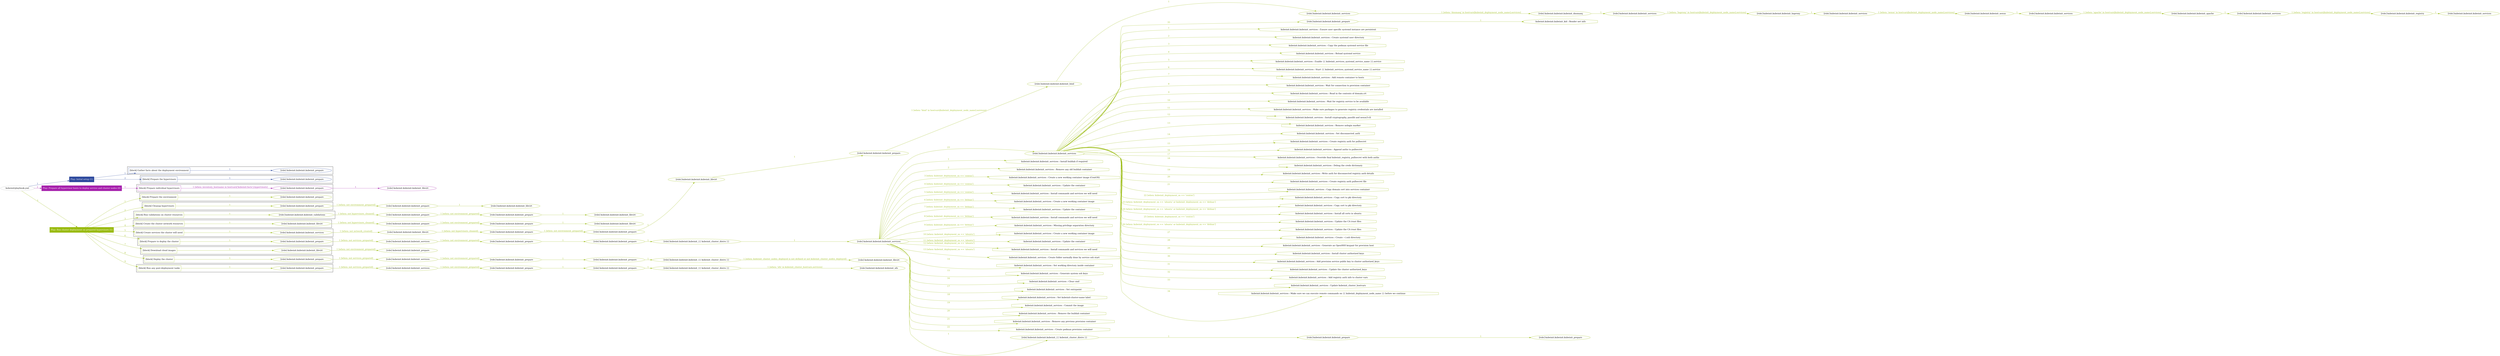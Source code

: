 digraph {
	graph [concentrate=true ordering=in rankdir=LR ratio=fill]
	edge [esep=5 sep=10]
	"kubeinit/playbook.yml" [id=root_node style=dotted]
	play_db52032b [label="Play: Initial setup (1)" color="#2e4a9e" fontcolor="#ffffff" id=play_db52032b shape=box style=filled tooltip=localhost]
	"kubeinit/playbook.yml" -> play_db52032b [label="1 " color="#2e4a9e" fontcolor="#2e4a9e" id=edge_ad3f520e labeltooltip="1 " tooltip="1 "]
	subgraph "kubeinit.kubeinit.kubeinit_prepare" {
		role_6ffc73e0 [label="[role] kubeinit.kubeinit.kubeinit_prepare" color="#2e4a9e" id=role_6ffc73e0 tooltip="kubeinit.kubeinit.kubeinit_prepare"]
	}
	subgraph "kubeinit.kubeinit.kubeinit_prepare" {
		role_83e6d834 [label="[role] kubeinit.kubeinit.kubeinit_prepare" color="#2e4a9e" id=role_83e6d834 tooltip="kubeinit.kubeinit.kubeinit_prepare"]
	}
	subgraph "Play: Initial setup (1)" {
		play_db52032b -> block_8ea5f781 [label=1 color="#2e4a9e" fontcolor="#2e4a9e" id=edge_ddaf5f07 labeltooltip=1 tooltip=1]
		subgraph cluster_block_8ea5f781 {
			block_8ea5f781 [label="[block] Gather facts about the deployment environment" color="#2e4a9e" id=block_8ea5f781 labeltooltip="Gather facts about the deployment environment" shape=box tooltip="Gather facts about the deployment environment"]
			block_8ea5f781 -> role_6ffc73e0 [label="1 " color="#2e4a9e" fontcolor="#2e4a9e" id=edge_95b324e8 labeltooltip="1 " tooltip="1 "]
		}
		play_db52032b -> block_4d28feee [label=2 color="#2e4a9e" fontcolor="#2e4a9e" id=edge_366674e0 labeltooltip=2 tooltip=2]
		subgraph cluster_block_4d28feee {
			block_4d28feee [label="[block] Prepare the hypervisors" color="#2e4a9e" id=block_4d28feee labeltooltip="Prepare the hypervisors" shape=box tooltip="Prepare the hypervisors"]
			block_4d28feee -> role_83e6d834 [label="1 " color="#2e4a9e" fontcolor="#2e4a9e" id=edge_fd890c43 labeltooltip="1 " tooltip="1 "]
		}
	}
	play_dedbb6c0 [label="Play: Prepare all hypervisor hosts to deploy service and cluster nodes (0)" color="#a620ac" fontcolor="#ffffff" id=play_dedbb6c0 shape=box style=filled tooltip="Play: Prepare all hypervisor hosts to deploy service and cluster nodes (0)"]
	"kubeinit/playbook.yml" -> play_dedbb6c0 [label="2 " color="#a620ac" fontcolor="#a620ac" id=edge_173f044a labeltooltip="2 " tooltip="2 "]
	subgraph "kubeinit.kubeinit.kubeinit_libvirt" {
		role_88af0110 [label="[role] kubeinit.kubeinit.kubeinit_libvirt" color="#a620ac" id=role_88af0110 tooltip="kubeinit.kubeinit.kubeinit_libvirt"]
	}
	subgraph "kubeinit.kubeinit.kubeinit_prepare" {
		role_e39e206f [label="[role] kubeinit.kubeinit.kubeinit_prepare" color="#a620ac" id=role_e39e206f tooltip="kubeinit.kubeinit.kubeinit_prepare"]
		role_e39e206f -> role_88af0110 [label="1 " color="#a620ac" fontcolor="#a620ac" id=edge_5cc3e9fc labeltooltip="1 " tooltip="1 "]
	}
	subgraph "Play: Prepare all hypervisor hosts to deploy service and cluster nodes (0)" {
		play_dedbb6c0 -> block_8e10332c [label=1 color="#a620ac" fontcolor="#a620ac" id=edge_2c92d3cd labeltooltip=1 tooltip=1]
		subgraph cluster_block_8e10332c {
			block_8e10332c [label="[block] Prepare individual hypervisors" color="#a620ac" id=block_8e10332c labeltooltip="Prepare individual hypervisors" shape=box tooltip="Prepare individual hypervisors"]
			block_8e10332c -> role_e39e206f [label="1 [when: inventory_hostname in hostvars['kubeinit-facts'].hypervisors]" color="#a620ac" fontcolor="#a620ac" id=edge_8ef2b793 labeltooltip="1 [when: inventory_hostname in hostvars['kubeinit-facts'].hypervisors]" tooltip="1 [when: inventory_hostname in hostvars['kubeinit-facts'].hypervisors]"]
		}
	}
	play_9dcf1092 [label="Play: Run cluster deployment on prepared hypervisors (1)" color="#9abb11" fontcolor="#ffffff" id=play_9dcf1092 shape=box style=filled tooltip=localhost]
	"kubeinit/playbook.yml" -> play_9dcf1092 [label="3 " color="#9abb11" fontcolor="#9abb11" id=edge_2d9fd576 labeltooltip="3 " tooltip="3 "]
	subgraph "kubeinit.kubeinit.kubeinit_prepare" {
		role_10c5f4d4 [label="[role] kubeinit.kubeinit.kubeinit_prepare" color="#9abb11" id=role_10c5f4d4 tooltip="kubeinit.kubeinit.kubeinit_prepare"]
	}
	subgraph "kubeinit.kubeinit.kubeinit_libvirt" {
		role_904f85c3 [label="[role] kubeinit.kubeinit.kubeinit_libvirt" color="#9abb11" id=role_904f85c3 tooltip="kubeinit.kubeinit.kubeinit_libvirt"]
	}
	subgraph "kubeinit.kubeinit.kubeinit_prepare" {
		role_4484dfcc [label="[role] kubeinit.kubeinit.kubeinit_prepare" color="#9abb11" id=role_4484dfcc tooltip="kubeinit.kubeinit.kubeinit_prepare"]
		role_4484dfcc -> role_904f85c3 [label="1 " color="#9abb11" fontcolor="#9abb11" id=edge_b9370cd3 labeltooltip="1 " tooltip="1 "]
	}
	subgraph "kubeinit.kubeinit.kubeinit_prepare" {
		role_9e031977 [label="[role] kubeinit.kubeinit.kubeinit_prepare" color="#9abb11" id=role_9e031977 tooltip="kubeinit.kubeinit.kubeinit_prepare"]
		role_9e031977 -> role_4484dfcc [label="1 [when: not environment_prepared]" color="#9abb11" fontcolor="#9abb11" id=edge_f1be67fb labeltooltip="1 [when: not environment_prepared]" tooltip="1 [when: not environment_prepared]"]
	}
	subgraph "kubeinit.kubeinit.kubeinit_libvirt" {
		role_1288fc7e [label="[role] kubeinit.kubeinit.kubeinit_libvirt" color="#9abb11" id=role_1288fc7e tooltip="kubeinit.kubeinit.kubeinit_libvirt"]
	}
	subgraph "kubeinit.kubeinit.kubeinit_prepare" {
		role_f9da45d4 [label="[role] kubeinit.kubeinit.kubeinit_prepare" color="#9abb11" id=role_f9da45d4 tooltip="kubeinit.kubeinit.kubeinit_prepare"]
		role_f9da45d4 -> role_1288fc7e [label="1 " color="#9abb11" fontcolor="#9abb11" id=edge_c7e77177 labeltooltip="1 " tooltip="1 "]
	}
	subgraph "kubeinit.kubeinit.kubeinit_prepare" {
		role_681681a2 [label="[role] kubeinit.kubeinit.kubeinit_prepare" color="#9abb11" id=role_681681a2 tooltip="kubeinit.kubeinit.kubeinit_prepare"]
		role_681681a2 -> role_f9da45d4 [label="1 [when: not environment_prepared]" color="#9abb11" fontcolor="#9abb11" id=edge_66ed4064 labeltooltip="1 [when: not environment_prepared]" tooltip="1 [when: not environment_prepared]"]
	}
	subgraph "kubeinit.kubeinit.kubeinit_validations" {
		role_5ccbb811 [label="[role] kubeinit.kubeinit.kubeinit_validations" color="#9abb11" id=role_5ccbb811 tooltip="kubeinit.kubeinit.kubeinit_validations"]
		role_5ccbb811 -> role_681681a2 [label="1 [when: not hypervisors_cleaned]" color="#9abb11" fontcolor="#9abb11" id=edge_77e42e4c labeltooltip="1 [when: not hypervisors_cleaned]" tooltip="1 [when: not hypervisors_cleaned]"]
	}
	subgraph "kubeinit.kubeinit.kubeinit_libvirt" {
		role_e2cf6445 [label="[role] kubeinit.kubeinit.kubeinit_libvirt" color="#9abb11" id=role_e2cf6445 tooltip="kubeinit.kubeinit.kubeinit_libvirt"]
	}
	subgraph "kubeinit.kubeinit.kubeinit_prepare" {
		role_31c7fa09 [label="[role] kubeinit.kubeinit.kubeinit_prepare" color="#9abb11" id=role_31c7fa09 tooltip="kubeinit.kubeinit.kubeinit_prepare"]
		role_31c7fa09 -> role_e2cf6445 [label="1 " color="#9abb11" fontcolor="#9abb11" id=edge_7a648e8a labeltooltip="1 " tooltip="1 "]
	}
	subgraph "kubeinit.kubeinit.kubeinit_prepare" {
		role_2f16661c [label="[role] kubeinit.kubeinit.kubeinit_prepare" color="#9abb11" id=role_2f16661c tooltip="kubeinit.kubeinit.kubeinit_prepare"]
		role_2f16661c -> role_31c7fa09 [label="1 [when: not environment_prepared]" color="#9abb11" fontcolor="#9abb11" id=edge_bce985e3 labeltooltip="1 [when: not environment_prepared]" tooltip="1 [when: not environment_prepared]"]
	}
	subgraph "kubeinit.kubeinit.kubeinit_libvirt" {
		role_fbe96eaf [label="[role] kubeinit.kubeinit.kubeinit_libvirt" color="#9abb11" id=role_fbe96eaf tooltip="kubeinit.kubeinit.kubeinit_libvirt"]
		role_fbe96eaf -> role_2f16661c [label="1 [when: not hypervisors_cleaned]" color="#9abb11" fontcolor="#9abb11" id=edge_4183f97d labeltooltip="1 [when: not hypervisors_cleaned]" tooltip="1 [when: not hypervisors_cleaned]"]
	}
	subgraph "kubeinit.kubeinit.kubeinit_services" {
		role_b769658c [label="[role] kubeinit.kubeinit.kubeinit_services" color="#9abb11" id=role_b769658c tooltip="kubeinit.kubeinit.kubeinit_services"]
	}
	subgraph "kubeinit.kubeinit.kubeinit_registry" {
		role_671b9660 [label="[role] kubeinit.kubeinit.kubeinit_registry" color="#9abb11" id=role_671b9660 tooltip="kubeinit.kubeinit.kubeinit_registry"]
		role_671b9660 -> role_b769658c [label="1 " color="#9abb11" fontcolor="#9abb11" id=edge_55070b69 labeltooltip="1 " tooltip="1 "]
	}
	subgraph "kubeinit.kubeinit.kubeinit_services" {
		role_441c4f58 [label="[role] kubeinit.kubeinit.kubeinit_services" color="#9abb11" id=role_441c4f58 tooltip="kubeinit.kubeinit.kubeinit_services"]
		role_441c4f58 -> role_671b9660 [label="1 [when: 'registry' in hostvars[kubeinit_deployment_node_name].services]" color="#9abb11" fontcolor="#9abb11" id=edge_86808587 labeltooltip="1 [when: 'registry' in hostvars[kubeinit_deployment_node_name].services]" tooltip="1 [when: 'registry' in hostvars[kubeinit_deployment_node_name].services]"]
	}
	subgraph "kubeinit.kubeinit.kubeinit_apache" {
		role_8294c70e [label="[role] kubeinit.kubeinit.kubeinit_apache" color="#9abb11" id=role_8294c70e tooltip="kubeinit.kubeinit.kubeinit_apache"]
		role_8294c70e -> role_441c4f58 [label="1 " color="#9abb11" fontcolor="#9abb11" id=edge_4c2c7880 labeltooltip="1 " tooltip="1 "]
	}
	subgraph "kubeinit.kubeinit.kubeinit_services" {
		role_0e14f8f3 [label="[role] kubeinit.kubeinit.kubeinit_services" color="#9abb11" id=role_0e14f8f3 tooltip="kubeinit.kubeinit.kubeinit_services"]
		role_0e14f8f3 -> role_8294c70e [label="1 [when: 'apache' in hostvars[kubeinit_deployment_node_name].services]" color="#9abb11" fontcolor="#9abb11" id=edge_61c15fac labeltooltip="1 [when: 'apache' in hostvars[kubeinit_deployment_node_name].services]" tooltip="1 [when: 'apache' in hostvars[kubeinit_deployment_node_name].services]"]
	}
	subgraph "kubeinit.kubeinit.kubeinit_nexus" {
		role_d34286a3 [label="[role] kubeinit.kubeinit.kubeinit_nexus" color="#9abb11" id=role_d34286a3 tooltip="kubeinit.kubeinit.kubeinit_nexus"]
		role_d34286a3 -> role_0e14f8f3 [label="1 " color="#9abb11" fontcolor="#9abb11" id=edge_688ee17b labeltooltip="1 " tooltip="1 "]
	}
	subgraph "kubeinit.kubeinit.kubeinit_services" {
		role_6db68826 [label="[role] kubeinit.kubeinit.kubeinit_services" color="#9abb11" id=role_6db68826 tooltip="kubeinit.kubeinit.kubeinit_services"]
		role_6db68826 -> role_d34286a3 [label="1 [when: 'nexus' in hostvars[kubeinit_deployment_node_name].services]" color="#9abb11" fontcolor="#9abb11" id=edge_73b2a566 labeltooltip="1 [when: 'nexus' in hostvars[kubeinit_deployment_node_name].services]" tooltip="1 [when: 'nexus' in hostvars[kubeinit_deployment_node_name].services]"]
	}
	subgraph "kubeinit.kubeinit.kubeinit_haproxy" {
		role_3df2a2cc [label="[role] kubeinit.kubeinit.kubeinit_haproxy" color="#9abb11" id=role_3df2a2cc tooltip="kubeinit.kubeinit.kubeinit_haproxy"]
		role_3df2a2cc -> role_6db68826 [label="1 " color="#9abb11" fontcolor="#9abb11" id=edge_19a1c0a8 labeltooltip="1 " tooltip="1 "]
	}
	subgraph "kubeinit.kubeinit.kubeinit_services" {
		role_1b4f4d91 [label="[role] kubeinit.kubeinit.kubeinit_services" color="#9abb11" id=role_1b4f4d91 tooltip="kubeinit.kubeinit.kubeinit_services"]
		role_1b4f4d91 -> role_3df2a2cc [label="1 [when: 'haproxy' in hostvars[kubeinit_deployment_node_name].services]" color="#9abb11" fontcolor="#9abb11" id=edge_a9249a15 labeltooltip="1 [when: 'haproxy' in hostvars[kubeinit_deployment_node_name].services]" tooltip="1 [when: 'haproxy' in hostvars[kubeinit_deployment_node_name].services]"]
	}
	subgraph "kubeinit.kubeinit.kubeinit_dnsmasq" {
		role_5f8e0b78 [label="[role] kubeinit.kubeinit.kubeinit_dnsmasq" color="#9abb11" id=role_5f8e0b78 tooltip="kubeinit.kubeinit.kubeinit_dnsmasq"]
		role_5f8e0b78 -> role_1b4f4d91 [label="1 " color="#9abb11" fontcolor="#9abb11" id=edge_0f33ed0c labeltooltip="1 " tooltip="1 "]
	}
	subgraph "kubeinit.kubeinit.kubeinit_services" {
		role_a85361b9 [label="[role] kubeinit.kubeinit.kubeinit_services" color="#9abb11" id=role_a85361b9 tooltip="kubeinit.kubeinit.kubeinit_services"]
		role_a85361b9 -> role_5f8e0b78 [label="1 [when: 'dnsmasq' in hostvars[kubeinit_deployment_node_name].services]" color="#9abb11" fontcolor="#9abb11" id=edge_ab6627f4 labeltooltip="1 [when: 'dnsmasq' in hostvars[kubeinit_deployment_node_name].services]" tooltip="1 [when: 'dnsmasq' in hostvars[kubeinit_deployment_node_name].services]"]
	}
	subgraph "kubeinit.kubeinit.kubeinit_bind" {
		role_6e004a6b [label="[role] kubeinit.kubeinit.kubeinit_bind" color="#9abb11" id=role_6e004a6b tooltip="kubeinit.kubeinit.kubeinit_bind"]
		role_6e004a6b -> role_a85361b9 [label="1 " color="#9abb11" fontcolor="#9abb11" id=edge_53422a14 labeltooltip="1 " tooltip="1 "]
	}
	subgraph "kubeinit.kubeinit.kubeinit_prepare" {
		role_d42de9b4 [label="[role] kubeinit.kubeinit.kubeinit_prepare" color="#9abb11" id=role_d42de9b4 tooltip="kubeinit.kubeinit.kubeinit_prepare"]
		role_d42de9b4 -> role_6e004a6b [label="1 [when: 'bind' in hostvars[kubeinit_deployment_node_name].services]" color="#9abb11" fontcolor="#9abb11" id=edge_243770bb labeltooltip="1 [when: 'bind' in hostvars[kubeinit_deployment_node_name].services]" tooltip="1 [when: 'bind' in hostvars[kubeinit_deployment_node_name].services]"]
	}
	subgraph "kubeinit.kubeinit.kubeinit_libvirt" {
		role_a1f4f301 [label="[role] kubeinit.kubeinit.kubeinit_libvirt" color="#9abb11" id=role_a1f4f301 tooltip="kubeinit.kubeinit.kubeinit_libvirt"]
		role_a1f4f301 -> role_d42de9b4 [label="1 " color="#9abb11" fontcolor="#9abb11" id=edge_776f16c5 labeltooltip="1 " tooltip="1 "]
	}
	subgraph "kubeinit.kubeinit.kubeinit_prepare" {
		role_9467cb0f [label="[role] kubeinit.kubeinit.kubeinit_prepare" color="#9abb11" id=role_9467cb0f tooltip="kubeinit.kubeinit.kubeinit_prepare"]
		role_9467cb0f -> role_a1f4f301 [label="1 " color="#9abb11" fontcolor="#9abb11" id=edge_a94805aa labeltooltip="1 " tooltip="1 "]
	}
	subgraph "kubeinit.kubeinit.kubeinit_prepare" {
		role_48726eff [label="[role] kubeinit.kubeinit.kubeinit_prepare" color="#9abb11" id=role_48726eff tooltip="kubeinit.kubeinit.kubeinit_prepare"]
		role_48726eff -> role_9467cb0f [label="1 [when: not environment_prepared]" color="#9abb11" fontcolor="#9abb11" id=edge_bf686525 labeltooltip="1 [when: not environment_prepared]" tooltip="1 [when: not environment_prepared]"]
	}
	subgraph "kubeinit.kubeinit.kubeinit_libvirt" {
		role_66f8b6bb [label="[role] kubeinit.kubeinit.kubeinit_libvirt" color="#9abb11" id=role_66f8b6bb tooltip="kubeinit.kubeinit.kubeinit_libvirt"]
		role_66f8b6bb -> role_48726eff [label="1 [when: not hypervisors_cleaned]" color="#9abb11" fontcolor="#9abb11" id=edge_ed8a20fa labeltooltip="1 [when: not hypervisors_cleaned]" tooltip="1 [when: not hypervisors_cleaned]"]
	}
	subgraph "kubeinit.kubeinit.kubeinit_services" {
		role_117eb046 [label="[role] kubeinit.kubeinit.kubeinit_services" color="#9abb11" id=role_117eb046 tooltip="kubeinit.kubeinit.kubeinit_services"]
		role_117eb046 -> role_66f8b6bb [label="1 [when: not network_created]" color="#9abb11" fontcolor="#9abb11" id=edge_3814651c labeltooltip="1 [when: not network_created]" tooltip="1 [when: not network_created]"]
	}
	subgraph "kubeinit.kubeinit.kubeinit_prepare" {
		role_cd7fac19 [label="[role] kubeinit.kubeinit.kubeinit_prepare" color="#9abb11" id=role_cd7fac19 tooltip="kubeinit.kubeinit.kubeinit_prepare"]
		task_665dcdc9 [label="kubeinit.kubeinit.kubeinit_kid : Render net info" color="#9abb11" id=task_665dcdc9 shape=octagon tooltip="kubeinit.kubeinit.kubeinit_kid : Render net info"]
		role_cd7fac19 -> task_665dcdc9 [label="1 " color="#9abb11" fontcolor="#9abb11" id=edge_5f8dc6e7 labeltooltip="1 " tooltip="1 "]
	}
	subgraph "kubeinit.kubeinit.kubeinit_services" {
		role_dcfe0db2 [label="[role] kubeinit.kubeinit.kubeinit_services" color="#9abb11" id=role_dcfe0db2 tooltip="kubeinit.kubeinit.kubeinit_services"]
		task_c07c17ff [label="kubeinit.kubeinit.kubeinit_services : Ensure user specific systemd instance are persistent" color="#9abb11" id=task_c07c17ff shape=octagon tooltip="kubeinit.kubeinit.kubeinit_services : Ensure user specific systemd instance are persistent"]
		role_dcfe0db2 -> task_c07c17ff [label="1 " color="#9abb11" fontcolor="#9abb11" id=edge_58e9802d labeltooltip="1 " tooltip="1 "]
		task_d2c0e768 [label="kubeinit.kubeinit.kubeinit_services : Create systemd user directory" color="#9abb11" id=task_d2c0e768 shape=octagon tooltip="kubeinit.kubeinit.kubeinit_services : Create systemd user directory"]
		role_dcfe0db2 -> task_d2c0e768 [label="2 " color="#9abb11" fontcolor="#9abb11" id=edge_7c906a51 labeltooltip="2 " tooltip="2 "]
		task_fc5422b3 [label="kubeinit.kubeinit.kubeinit_services : Copy the podman systemd service file" color="#9abb11" id=task_fc5422b3 shape=octagon tooltip="kubeinit.kubeinit.kubeinit_services : Copy the podman systemd service file"]
		role_dcfe0db2 -> task_fc5422b3 [label="3 " color="#9abb11" fontcolor="#9abb11" id=edge_b1f2a0b2 labeltooltip="3 " tooltip="3 "]
		task_2752b591 [label="kubeinit.kubeinit.kubeinit_services : Reload systemd service" color="#9abb11" id=task_2752b591 shape=octagon tooltip="kubeinit.kubeinit.kubeinit_services : Reload systemd service"]
		role_dcfe0db2 -> task_2752b591 [label="4 " color="#9abb11" fontcolor="#9abb11" id=edge_1bc5c912 labeltooltip="4 " tooltip="4 "]
		task_037fe5e9 [label="kubeinit.kubeinit.kubeinit_services : Enable {{ kubeinit_services_systemd_service_name }}.service" color="#9abb11" id=task_037fe5e9 shape=octagon tooltip="kubeinit.kubeinit.kubeinit_services : Enable {{ kubeinit_services_systemd_service_name }}.service"]
		role_dcfe0db2 -> task_037fe5e9 [label="5 " color="#9abb11" fontcolor="#9abb11" id=edge_b4a8df78 labeltooltip="5 " tooltip="5 "]
		task_e92d4e30 [label="kubeinit.kubeinit.kubeinit_services : Start {{ kubeinit_services_systemd_service_name }}.service" color="#9abb11" id=task_e92d4e30 shape=octagon tooltip="kubeinit.kubeinit.kubeinit_services : Start {{ kubeinit_services_systemd_service_name }}.service"]
		role_dcfe0db2 -> task_e92d4e30 [label="6 " color="#9abb11" fontcolor="#9abb11" id=edge_d6f98cc0 labeltooltip="6 " tooltip="6 "]
		task_63bd0507 [label="kubeinit.kubeinit.kubeinit_services : Add remote container to hosts" color="#9abb11" id=task_63bd0507 shape=octagon tooltip="kubeinit.kubeinit.kubeinit_services : Add remote container to hosts"]
		role_dcfe0db2 -> task_63bd0507 [label="7 " color="#9abb11" fontcolor="#9abb11" id=edge_0afd5794 labeltooltip="7 " tooltip="7 "]
		task_05ee4bc0 [label="kubeinit.kubeinit.kubeinit_services : Wait for connection to provision container" color="#9abb11" id=task_05ee4bc0 shape=octagon tooltip="kubeinit.kubeinit.kubeinit_services : Wait for connection to provision container"]
		role_dcfe0db2 -> task_05ee4bc0 [label="8 " color="#9abb11" fontcolor="#9abb11" id=edge_14e5e5ad labeltooltip="8 " tooltip="8 "]
		task_02b173f2 [label="kubeinit.kubeinit.kubeinit_services : Read in the contents of domain.crt" color="#9abb11" id=task_02b173f2 shape=octagon tooltip="kubeinit.kubeinit.kubeinit_services : Read in the contents of domain.crt"]
		role_dcfe0db2 -> task_02b173f2 [label="9 " color="#9abb11" fontcolor="#9abb11" id=edge_d930de80 labeltooltip="9 " tooltip="9 "]
		task_6bb23173 [label="kubeinit.kubeinit.kubeinit_services : Wait for registry service to be available" color="#9abb11" id=task_6bb23173 shape=octagon tooltip="kubeinit.kubeinit.kubeinit_services : Wait for registry service to be available"]
		role_dcfe0db2 -> task_6bb23173 [label="10 " color="#9abb11" fontcolor="#9abb11" id=edge_d461bf51 labeltooltip="10 " tooltip="10 "]
		task_0dd910ab [label="kubeinit.kubeinit.kubeinit_services : Make sure packages to generate registry credentials are installed" color="#9abb11" id=task_0dd910ab shape=octagon tooltip="kubeinit.kubeinit.kubeinit_services : Make sure packages to generate registry credentials are installed"]
		role_dcfe0db2 -> task_0dd910ab [label="11 " color="#9abb11" fontcolor="#9abb11" id=edge_b1abc121 labeltooltip="11 " tooltip="11 "]
		task_d01f7e2c [label="kubeinit.kubeinit.kubeinit_services : Install cryptography, passlib and nexus3-cli" color="#9abb11" id=task_d01f7e2c shape=octagon tooltip="kubeinit.kubeinit.kubeinit_services : Install cryptography, passlib and nexus3-cli"]
		role_dcfe0db2 -> task_d01f7e2c [label="12 " color="#9abb11" fontcolor="#9abb11" id=edge_9ccc19fc labeltooltip="12 " tooltip="12 "]
		task_0bc1ef10 [label="kubeinit.kubeinit.kubeinit_services : Remove nologin marker" color="#9abb11" id=task_0bc1ef10 shape=octagon tooltip="kubeinit.kubeinit.kubeinit_services : Remove nologin marker"]
		role_dcfe0db2 -> task_0bc1ef10 [label="13 " color="#9abb11" fontcolor="#9abb11" id=edge_dcb8717b labeltooltip="13 " tooltip="13 "]
		task_c65f676e [label="kubeinit.kubeinit.kubeinit_services : Set disconnected_auth" color="#9abb11" id=task_c65f676e shape=octagon tooltip="kubeinit.kubeinit.kubeinit_services : Set disconnected_auth"]
		role_dcfe0db2 -> task_c65f676e [label="14 " color="#9abb11" fontcolor="#9abb11" id=edge_0c792b23 labeltooltip="14 " tooltip="14 "]
		task_79a9648f [label="kubeinit.kubeinit.kubeinit_services : Create registry auth for pullsecret" color="#9abb11" id=task_79a9648f shape=octagon tooltip="kubeinit.kubeinit.kubeinit_services : Create registry auth for pullsecret"]
		role_dcfe0db2 -> task_79a9648f [label="15 " color="#9abb11" fontcolor="#9abb11" id=edge_52f832dd labeltooltip="15 " tooltip="15 "]
		task_023bda99 [label="kubeinit.kubeinit.kubeinit_services : Append auths to pullsecret" color="#9abb11" id=task_023bda99 shape=octagon tooltip="kubeinit.kubeinit.kubeinit_services : Append auths to pullsecret"]
		role_dcfe0db2 -> task_023bda99 [label="16 " color="#9abb11" fontcolor="#9abb11" id=edge_ae480b32 labeltooltip="16 " tooltip="16 "]
		task_46a55ef3 [label="kubeinit.kubeinit.kubeinit_services : Override final kubeinit_registry_pullsecret with both auths" color="#9abb11" id=task_46a55ef3 shape=octagon tooltip="kubeinit.kubeinit.kubeinit_services : Override final kubeinit_registry_pullsecret with both auths"]
		role_dcfe0db2 -> task_46a55ef3 [label="17 " color="#9abb11" fontcolor="#9abb11" id=edge_262de854 labeltooltip="17 " tooltip="17 "]
		task_482fa423 [label="kubeinit.kubeinit.kubeinit_services : Debug the creds dictionary" color="#9abb11" id=task_482fa423 shape=octagon tooltip="kubeinit.kubeinit.kubeinit_services : Debug the creds dictionary"]
		role_dcfe0db2 -> task_482fa423 [label="18 " color="#9abb11" fontcolor="#9abb11" id=edge_0d4f426e labeltooltip="18 " tooltip="18 "]
		task_8fd762ac [label="kubeinit.kubeinit.kubeinit_services : Write auth for disconnected registry auth details" color="#9abb11" id=task_8fd762ac shape=octagon tooltip="kubeinit.kubeinit.kubeinit_services : Write auth for disconnected registry auth details"]
		role_dcfe0db2 -> task_8fd762ac [label="19 " color="#9abb11" fontcolor="#9abb11" id=edge_2ee8fd78 labeltooltip="19 " tooltip="19 "]
		task_07c06769 [label="kubeinit.kubeinit.kubeinit_services : Create registry auth pullsecret file" color="#9abb11" id=task_07c06769 shape=octagon tooltip="kubeinit.kubeinit.kubeinit_services : Create registry auth pullsecret file"]
		role_dcfe0db2 -> task_07c06769 [label="20 " color="#9abb11" fontcolor="#9abb11" id=edge_dd034733 labeltooltip="20 " tooltip="20 "]
		task_e1353a3d [label="kubeinit.kubeinit.kubeinit_services : Copy domain cert into services container" color="#9abb11" id=task_e1353a3d shape=octagon tooltip="kubeinit.kubeinit.kubeinit_services : Copy domain cert into services container"]
		role_dcfe0db2 -> task_e1353a3d [label="21 " color="#9abb11" fontcolor="#9abb11" id=edge_3ec21ab9 labeltooltip="21 " tooltip="21 "]
		task_1a8ce28a [label="kubeinit.kubeinit.kubeinit_services : Copy cert to pki directory" color="#9abb11" id=task_1a8ce28a shape=octagon tooltip="kubeinit.kubeinit.kubeinit_services : Copy cert to pki directory"]
		role_dcfe0db2 -> task_1a8ce28a [label="22 [when: kubeinit_deployment_os == 'centos']" color="#9abb11" fontcolor="#9abb11" id=edge_3eec6194 labeltooltip="22 [when: kubeinit_deployment_os == 'centos']" tooltip="22 [when: kubeinit_deployment_os == 'centos']"]
		task_e473fe1a [label="kubeinit.kubeinit.kubeinit_services : Copy cert to pki directory" color="#9abb11" id=task_e473fe1a shape=octagon tooltip="kubeinit.kubeinit.kubeinit_services : Copy cert to pki directory"]
		role_dcfe0db2 -> task_e473fe1a [label="23 [when: kubeinit_deployment_os == 'ubuntu' or kubeinit_deployment_os == 'debian']" color="#9abb11" fontcolor="#9abb11" id=edge_f0b0161e labeltooltip="23 [when: kubeinit_deployment_os == 'ubuntu' or kubeinit_deployment_os == 'debian']" tooltip="23 [when: kubeinit_deployment_os == 'ubuntu' or kubeinit_deployment_os == 'debian']"]
		task_ae019033 [label="kubeinit.kubeinit.kubeinit_services : Install all certs in ubuntu" color="#9abb11" id=task_ae019033 shape=octagon tooltip="kubeinit.kubeinit.kubeinit_services : Install all certs in ubuntu"]
		role_dcfe0db2 -> task_ae019033 [label="24 [when: kubeinit_deployment_os == 'ubuntu' or kubeinit_deployment_os == 'debian']" color="#9abb11" fontcolor="#9abb11" id=edge_5de68d2a labeltooltip="24 [when: kubeinit_deployment_os == 'ubuntu' or kubeinit_deployment_os == 'debian']" tooltip="24 [when: kubeinit_deployment_os == 'ubuntu' or kubeinit_deployment_os == 'debian']"]
		task_623f9634 [label="kubeinit.kubeinit.kubeinit_services : Update the CA trust files" color="#9abb11" id=task_623f9634 shape=octagon tooltip="kubeinit.kubeinit.kubeinit_services : Update the CA trust files"]
		role_dcfe0db2 -> task_623f9634 [label="25 [when: kubeinit_deployment_os == 'centos']" color="#9abb11" fontcolor="#9abb11" id=edge_a6ec0caa labeltooltip="25 [when: kubeinit_deployment_os == 'centos']" tooltip="25 [when: kubeinit_deployment_os == 'centos']"]
		task_53553047 [label="kubeinit.kubeinit.kubeinit_services : Update the CA trust files" color="#9abb11" id=task_53553047 shape=octagon tooltip="kubeinit.kubeinit.kubeinit_services : Update the CA trust files"]
		role_dcfe0db2 -> task_53553047 [label="26 [when: kubeinit_deployment_os == 'ubuntu' or kubeinit_deployment_os == 'debian']" color="#9abb11" fontcolor="#9abb11" id=edge_0765f9f8 labeltooltip="26 [when: kubeinit_deployment_os == 'ubuntu' or kubeinit_deployment_os == 'debian']" tooltip="26 [when: kubeinit_deployment_os == 'ubuntu' or kubeinit_deployment_os == 'debian']"]
		task_2d4c4d6a [label="kubeinit.kubeinit.kubeinit_services : Create ~/.ssh directory" color="#9abb11" id=task_2d4c4d6a shape=octagon tooltip="kubeinit.kubeinit.kubeinit_services : Create ~/.ssh directory"]
		role_dcfe0db2 -> task_2d4c4d6a [label="27 " color="#9abb11" fontcolor="#9abb11" id=edge_5c09eefa labeltooltip="27 " tooltip="27 "]
		task_7f97435d [label="kubeinit.kubeinit.kubeinit_services : Generate an OpenSSH keypair for provision host" color="#9abb11" id=task_7f97435d shape=octagon tooltip="kubeinit.kubeinit.kubeinit_services : Generate an OpenSSH keypair for provision host"]
		role_dcfe0db2 -> task_7f97435d [label="28 " color="#9abb11" fontcolor="#9abb11" id=edge_38579237 labeltooltip="28 " tooltip="28 "]
		task_b88b3f8e [label="kubeinit.kubeinit.kubeinit_services : Install cluster authorized keys" color="#9abb11" id=task_b88b3f8e shape=octagon tooltip="kubeinit.kubeinit.kubeinit_services : Install cluster authorized keys"]
		role_dcfe0db2 -> task_b88b3f8e [label="29 " color="#9abb11" fontcolor="#9abb11" id=edge_6decb689 labeltooltip="29 " tooltip="29 "]
		task_bdb2eda6 [label="kubeinit.kubeinit.kubeinit_services : Add provision service public key to cluster authorized_keys" color="#9abb11" id=task_bdb2eda6 shape=octagon tooltip="kubeinit.kubeinit.kubeinit_services : Add provision service public key to cluster authorized_keys"]
		role_dcfe0db2 -> task_bdb2eda6 [label="30 " color="#9abb11" fontcolor="#9abb11" id=edge_25e5eb8e labeltooltip="30 " tooltip="30 "]
		task_2aeb6d61 [label="kubeinit.kubeinit.kubeinit_services : Update the cluster authorized_keys" color="#9abb11" id=task_2aeb6d61 shape=octagon tooltip="kubeinit.kubeinit.kubeinit_services : Update the cluster authorized_keys"]
		role_dcfe0db2 -> task_2aeb6d61 [label="31 " color="#9abb11" fontcolor="#9abb11" id=edge_436f9c1c labeltooltip="31 " tooltip="31 "]
		task_2a5af06a [label="kubeinit.kubeinit.kubeinit_services : Add registry auth info to cluster vars" color="#9abb11" id=task_2a5af06a shape=octagon tooltip="kubeinit.kubeinit.kubeinit_services : Add registry auth info to cluster vars"]
		role_dcfe0db2 -> task_2a5af06a [label="32 " color="#9abb11" fontcolor="#9abb11" id=edge_8c8fbcca labeltooltip="32 " tooltip="32 "]
		task_0bd03f7f [label="kubeinit.kubeinit.kubeinit_services : Update kubeinit_cluster_hostvars" color="#9abb11" id=task_0bd03f7f shape=octagon tooltip="kubeinit.kubeinit.kubeinit_services : Update kubeinit_cluster_hostvars"]
		role_dcfe0db2 -> task_0bd03f7f [label="33 " color="#9abb11" fontcolor="#9abb11" id=edge_e601c1d8 labeltooltip="33 " tooltip="33 "]
		task_8431ca2a [label="kubeinit.kubeinit.kubeinit_services : Make sure we can execute remote commands on {{ kubeinit_deployment_node_name }} before we continue" color="#9abb11" id=task_8431ca2a shape=octagon tooltip="kubeinit.kubeinit.kubeinit_services : Make sure we can execute remote commands on {{ kubeinit_deployment_node_name }} before we continue"]
		role_dcfe0db2 -> task_8431ca2a [label="34 " color="#9abb11" fontcolor="#9abb11" id=edge_d7345024 labeltooltip="34 " tooltip="34 "]
		role_dcfe0db2 -> role_cd7fac19 [label="35 " color="#9abb11" fontcolor="#9abb11" id=edge_8aa79d42 labeltooltip="35 " tooltip="35 "]
	}
	subgraph "kubeinit.kubeinit.kubeinit_services" {
		role_c2e6c571 [label="[role] kubeinit.kubeinit.kubeinit_services" color="#9abb11" id=role_c2e6c571 tooltip="kubeinit.kubeinit.kubeinit_services"]
		task_b9c92313 [label="kubeinit.kubeinit.kubeinit_services : Install buildah if required" color="#9abb11" id=task_b9c92313 shape=octagon tooltip="kubeinit.kubeinit.kubeinit_services : Install buildah if required"]
		role_c2e6c571 -> task_b9c92313 [label="1 " color="#9abb11" fontcolor="#9abb11" id=edge_c3753ca8 labeltooltip="1 " tooltip="1 "]
		task_b1426998 [label="kubeinit.kubeinit.kubeinit_services : Remove any old buildah container" color="#9abb11" id=task_b1426998 shape=octagon tooltip="kubeinit.kubeinit.kubeinit_services : Remove any old buildah container"]
		role_c2e6c571 -> task_b1426998 [label="2 " color="#9abb11" fontcolor="#9abb11" id=edge_b7f9b330 labeltooltip="2 " tooltip="2 "]
		task_6ff769a0 [label="kubeinit.kubeinit.kubeinit_services : Create a new working container image (CentOS)" color="#9abb11" id=task_6ff769a0 shape=octagon tooltip="kubeinit.kubeinit.kubeinit_services : Create a new working container image (CentOS)"]
		role_c2e6c571 -> task_6ff769a0 [label="3 [when: kubeinit_deployment_os == 'centos']" color="#9abb11" fontcolor="#9abb11" id=edge_e121165a labeltooltip="3 [when: kubeinit_deployment_os == 'centos']" tooltip="3 [when: kubeinit_deployment_os == 'centos']"]
		task_39b0c1a3 [label="kubeinit.kubeinit.kubeinit_services : Update the container" color="#9abb11" id=task_39b0c1a3 shape=octagon tooltip="kubeinit.kubeinit.kubeinit_services : Update the container"]
		role_c2e6c571 -> task_39b0c1a3 [label="4 [when: kubeinit_deployment_os == 'centos']" color="#9abb11" fontcolor="#9abb11" id=edge_4349cc10 labeltooltip="4 [when: kubeinit_deployment_os == 'centos']" tooltip="4 [when: kubeinit_deployment_os == 'centos']"]
		task_216324cb [label="kubeinit.kubeinit.kubeinit_services : Install commands and services we will need" color="#9abb11" id=task_216324cb shape=octagon tooltip="kubeinit.kubeinit.kubeinit_services : Install commands and services we will need"]
		role_c2e6c571 -> task_216324cb [label="5 [when: kubeinit_deployment_os == 'centos']" color="#9abb11" fontcolor="#9abb11" id=edge_8bd9e4f3 labeltooltip="5 [when: kubeinit_deployment_os == 'centos']" tooltip="5 [when: kubeinit_deployment_os == 'centos']"]
		task_6de9923e [label="kubeinit.kubeinit.kubeinit_services : Create a new working container image" color="#9abb11" id=task_6de9923e shape=octagon tooltip="kubeinit.kubeinit.kubeinit_services : Create a new working container image"]
		role_c2e6c571 -> task_6de9923e [label="6 [when: kubeinit_deployment_os == 'debian']" color="#9abb11" fontcolor="#9abb11" id=edge_030c23a1 labeltooltip="6 [when: kubeinit_deployment_os == 'debian']" tooltip="6 [when: kubeinit_deployment_os == 'debian']"]
		task_3abe7554 [label="kubeinit.kubeinit.kubeinit_services : Update the container" color="#9abb11" id=task_3abe7554 shape=octagon tooltip="kubeinit.kubeinit.kubeinit_services : Update the container"]
		role_c2e6c571 -> task_3abe7554 [label="7 [when: kubeinit_deployment_os == 'debian']" color="#9abb11" fontcolor="#9abb11" id=edge_9483d0f0 labeltooltip="7 [when: kubeinit_deployment_os == 'debian']" tooltip="7 [when: kubeinit_deployment_os == 'debian']"]
		task_685f6c03 [label="kubeinit.kubeinit.kubeinit_services : Install commands and services we will need" color="#9abb11" id=task_685f6c03 shape=octagon tooltip="kubeinit.kubeinit.kubeinit_services : Install commands and services we will need"]
		role_c2e6c571 -> task_685f6c03 [label="8 [when: kubeinit_deployment_os == 'debian']" color="#9abb11" fontcolor="#9abb11" id=edge_b25178c3 labeltooltip="8 [when: kubeinit_deployment_os == 'debian']" tooltip="8 [when: kubeinit_deployment_os == 'debian']"]
		task_9a2f9216 [label="kubeinit.kubeinit.kubeinit_services : Missing privilege separation directory" color="#9abb11" id=task_9a2f9216 shape=octagon tooltip="kubeinit.kubeinit.kubeinit_services : Missing privilege separation directory"]
		role_c2e6c571 -> task_9a2f9216 [label="9 [when: kubeinit_deployment_os == 'debian']" color="#9abb11" fontcolor="#9abb11" id=edge_179b09fa labeltooltip="9 [when: kubeinit_deployment_os == 'debian']" tooltip="9 [when: kubeinit_deployment_os == 'debian']"]
		task_bc4d99a2 [label="kubeinit.kubeinit.kubeinit_services : Create a new working container image" color="#9abb11" id=task_bc4d99a2 shape=octagon tooltip="kubeinit.kubeinit.kubeinit_services : Create a new working container image"]
		role_c2e6c571 -> task_bc4d99a2 [label="10 [when: kubeinit_deployment_os == 'ubuntu']" color="#9abb11" fontcolor="#9abb11" id=edge_24fdefe6 labeltooltip="10 [when: kubeinit_deployment_os == 'ubuntu']" tooltip="10 [when: kubeinit_deployment_os == 'ubuntu']"]
		task_098b287d [label="kubeinit.kubeinit.kubeinit_services : Update the container" color="#9abb11" id=task_098b287d shape=octagon tooltip="kubeinit.kubeinit.kubeinit_services : Update the container"]
		role_c2e6c571 -> task_098b287d [label="11 [when: kubeinit_deployment_os == 'ubuntu']" color="#9abb11" fontcolor="#9abb11" id=edge_ec2b6068 labeltooltip="11 [when: kubeinit_deployment_os == 'ubuntu']" tooltip="11 [when: kubeinit_deployment_os == 'ubuntu']"]
		task_cfa661ee [label="kubeinit.kubeinit.kubeinit_services : Install commands and services we will need" color="#9abb11" id=task_cfa661ee shape=octagon tooltip="kubeinit.kubeinit.kubeinit_services : Install commands and services we will need"]
		role_c2e6c571 -> task_cfa661ee [label="12 [when: kubeinit_deployment_os == 'ubuntu']" color="#9abb11" fontcolor="#9abb11" id=edge_7450b8bf labeltooltip="12 [when: kubeinit_deployment_os == 'ubuntu']" tooltip="12 [when: kubeinit_deployment_os == 'ubuntu']"]
		task_1eadcd70 [label="kubeinit.kubeinit.kubeinit_services : Create folder normally done by service ssh start" color="#9abb11" id=task_1eadcd70 shape=octagon tooltip="kubeinit.kubeinit.kubeinit_services : Create folder normally done by service ssh start"]
		role_c2e6c571 -> task_1eadcd70 [label="13 [when: kubeinit_deployment_os == 'ubuntu']" color="#9abb11" fontcolor="#9abb11" id=edge_3fb8d653 labeltooltip="13 [when: kubeinit_deployment_os == 'ubuntu']" tooltip="13 [when: kubeinit_deployment_os == 'ubuntu']"]
		task_632c8408 [label="kubeinit.kubeinit.kubeinit_services : Set working directory inside container" color="#9abb11" id=task_632c8408 shape=octagon tooltip="kubeinit.kubeinit.kubeinit_services : Set working directory inside container"]
		role_c2e6c571 -> task_632c8408 [label="14 " color="#9abb11" fontcolor="#9abb11" id=edge_bfbd3e17 labeltooltip="14 " tooltip="14 "]
		task_ca7d23f2 [label="kubeinit.kubeinit.kubeinit_services : Generate system ssh keys" color="#9abb11" id=task_ca7d23f2 shape=octagon tooltip="kubeinit.kubeinit.kubeinit_services : Generate system ssh keys"]
		role_c2e6c571 -> task_ca7d23f2 [label="15 " color="#9abb11" fontcolor="#9abb11" id=edge_4f697787 labeltooltip="15 " tooltip="15 "]
		task_d0509f04 [label="kubeinit.kubeinit.kubeinit_services : Clear cmd" color="#9abb11" id=task_d0509f04 shape=octagon tooltip="kubeinit.kubeinit.kubeinit_services : Clear cmd"]
		role_c2e6c571 -> task_d0509f04 [label="16 " color="#9abb11" fontcolor="#9abb11" id=edge_5b8a30d9 labeltooltip="16 " tooltip="16 "]
		task_4e7b41b0 [label="kubeinit.kubeinit.kubeinit_services : Set entrypoint" color="#9abb11" id=task_4e7b41b0 shape=octagon tooltip="kubeinit.kubeinit.kubeinit_services : Set entrypoint"]
		role_c2e6c571 -> task_4e7b41b0 [label="17 " color="#9abb11" fontcolor="#9abb11" id=edge_29ddcc6f labeltooltip="17 " tooltip="17 "]
		task_d1a6e8a3 [label="kubeinit.kubeinit.kubeinit_services : Set kubeinit-cluster-name label" color="#9abb11" id=task_d1a6e8a3 shape=octagon tooltip="kubeinit.kubeinit.kubeinit_services : Set kubeinit-cluster-name label"]
		role_c2e6c571 -> task_d1a6e8a3 [label="18 " color="#9abb11" fontcolor="#9abb11" id=edge_9e0869ce labeltooltip="18 " tooltip="18 "]
		task_ac6bb304 [label="kubeinit.kubeinit.kubeinit_services : Commit the image" color="#9abb11" id=task_ac6bb304 shape=octagon tooltip="kubeinit.kubeinit.kubeinit_services : Commit the image"]
		role_c2e6c571 -> task_ac6bb304 [label="19 " color="#9abb11" fontcolor="#9abb11" id=edge_93ef07bc labeltooltip="19 " tooltip="19 "]
		task_38c0353e [label="kubeinit.kubeinit.kubeinit_services : Remove the buildah container" color="#9abb11" id=task_38c0353e shape=octagon tooltip="kubeinit.kubeinit.kubeinit_services : Remove the buildah container"]
		role_c2e6c571 -> task_38c0353e [label="20 " color="#9abb11" fontcolor="#9abb11" id=edge_88e6e2ae labeltooltip="20 " tooltip="20 "]
		task_c954af6e [label="kubeinit.kubeinit.kubeinit_services : Remove any previous provision container" color="#9abb11" id=task_c954af6e shape=octagon tooltip="kubeinit.kubeinit.kubeinit_services : Remove any previous provision container"]
		role_c2e6c571 -> task_c954af6e [label="21 " color="#9abb11" fontcolor="#9abb11" id=edge_92c6d391 labeltooltip="21 " tooltip="21 "]
		task_6eb23bfe [label="kubeinit.kubeinit.kubeinit_services : Create podman provision container" color="#9abb11" id=task_6eb23bfe shape=octagon tooltip="kubeinit.kubeinit.kubeinit_services : Create podman provision container"]
		role_c2e6c571 -> task_6eb23bfe [label="22 " color="#9abb11" fontcolor="#9abb11" id=edge_96b8cd26 labeltooltip="22 " tooltip="22 "]
		role_c2e6c571 -> role_dcfe0db2 [label="23 " color="#9abb11" fontcolor="#9abb11" id=edge_c949ee8e labeltooltip="23 " tooltip="23 "]
	}
	subgraph "kubeinit.kubeinit.kubeinit_{{ kubeinit_cluster_distro }}" {
		role_882531ad [label="[role] kubeinit.kubeinit.kubeinit_{{ kubeinit_cluster_distro }}" color="#9abb11" id=role_882531ad tooltip="kubeinit.kubeinit.kubeinit_{{ kubeinit_cluster_distro }}"]
		role_882531ad -> role_c2e6c571 [label="1 " color="#9abb11" fontcolor="#9abb11" id=edge_51ef1e90 labeltooltip="1 " tooltip="1 "]
	}
	subgraph "kubeinit.kubeinit.kubeinit_prepare" {
		role_b1ef4651 [label="[role] kubeinit.kubeinit.kubeinit_prepare" color="#9abb11" id=role_b1ef4651 tooltip="kubeinit.kubeinit.kubeinit_prepare"]
		role_b1ef4651 -> role_882531ad [label="1 " color="#9abb11" fontcolor="#9abb11" id=edge_b7faa813 labeltooltip="1 " tooltip="1 "]
	}
	subgraph "kubeinit.kubeinit.kubeinit_prepare" {
		role_656a8aca [label="[role] kubeinit.kubeinit.kubeinit_prepare" color="#9abb11" id=role_656a8aca tooltip="kubeinit.kubeinit.kubeinit_prepare"]
		role_656a8aca -> role_b1ef4651 [label="1 " color="#9abb11" fontcolor="#9abb11" id=edge_d92e053e labeltooltip="1 " tooltip="1 "]
	}
	subgraph "kubeinit.kubeinit.kubeinit_services" {
		role_495d4c23 [label="[role] kubeinit.kubeinit.kubeinit_services" color="#9abb11" id=role_495d4c23 tooltip="kubeinit.kubeinit.kubeinit_services"]
		role_495d4c23 -> role_656a8aca [label="1 [when: not environment_prepared]" color="#9abb11" fontcolor="#9abb11" id=edge_64e28a19 labeltooltip="1 [when: not environment_prepared]" tooltip="1 [when: not environment_prepared]"]
	}
	subgraph "kubeinit.kubeinit.kubeinit_prepare" {
		role_83937681 [label="[role] kubeinit.kubeinit.kubeinit_prepare" color="#9abb11" id=role_83937681 tooltip="kubeinit.kubeinit.kubeinit_prepare"]
		role_83937681 -> role_495d4c23 [label="1 [when: not services_prepared]" color="#9abb11" fontcolor="#9abb11" id=edge_16207644 labeltooltip="1 [when: not services_prepared]" tooltip="1 [when: not services_prepared]"]
	}
	subgraph "kubeinit.kubeinit.kubeinit_prepare" {
		role_348df146 [label="[role] kubeinit.kubeinit.kubeinit_prepare" color="#9abb11" id=role_348df146 tooltip="kubeinit.kubeinit.kubeinit_prepare"]
	}
	subgraph "kubeinit.kubeinit.kubeinit_libvirt" {
		role_8f976427 [label="[role] kubeinit.kubeinit.kubeinit_libvirt" color="#9abb11" id=role_8f976427 tooltip="kubeinit.kubeinit.kubeinit_libvirt"]
		role_8f976427 -> role_348df146 [label="1 [when: not environment_prepared]" color="#9abb11" fontcolor="#9abb11" id=edge_3380f5bd labeltooltip="1 [when: not environment_prepared]" tooltip="1 [when: not environment_prepared]"]
	}
	subgraph "kubeinit.kubeinit.kubeinit_prepare" {
		role_e88a7e01 [label="[role] kubeinit.kubeinit.kubeinit_prepare" color="#9abb11" id=role_e88a7e01 tooltip="kubeinit.kubeinit.kubeinit_prepare"]
	}
	subgraph "kubeinit.kubeinit.kubeinit_prepare" {
		role_31f40d2e [label="[role] kubeinit.kubeinit.kubeinit_prepare" color="#9abb11" id=role_31f40d2e tooltip="kubeinit.kubeinit.kubeinit_prepare"]
		role_31f40d2e -> role_e88a7e01 [label="1 " color="#9abb11" fontcolor="#9abb11" id=edge_291eabf1 labeltooltip="1 " tooltip="1 "]
	}
	subgraph "kubeinit.kubeinit.kubeinit_{{ kubeinit_cluster_distro }}" {
		role_d52f2a80 [label="[role] kubeinit.kubeinit.kubeinit_{{ kubeinit_cluster_distro }}" color="#9abb11" id=role_d52f2a80 tooltip="kubeinit.kubeinit.kubeinit_{{ kubeinit_cluster_distro }}"]
		role_d52f2a80 -> role_31f40d2e [label="1 " color="#9abb11" fontcolor="#9abb11" id=edge_39d94cc7 labeltooltip="1 " tooltip="1 "]
	}
	subgraph "kubeinit.kubeinit.kubeinit_libvirt" {
		role_3d711496 [label="[role] kubeinit.kubeinit.kubeinit_libvirt" color="#9abb11" id=role_3d711496 tooltip="kubeinit.kubeinit.kubeinit_libvirt"]
		role_3d711496 -> role_d52f2a80 [label="1 " color="#9abb11" fontcolor="#9abb11" id=edge_978056fe labeltooltip="1 " tooltip="1 "]
	}
	subgraph "kubeinit.kubeinit.kubeinit_{{ kubeinit_cluster_distro }}" {
		role_ec0aebc8 [label="[role] kubeinit.kubeinit.kubeinit_{{ kubeinit_cluster_distro }}" color="#9abb11" id=role_ec0aebc8 tooltip="kubeinit.kubeinit.kubeinit_{{ kubeinit_cluster_distro }}"]
		role_ec0aebc8 -> role_3d711496 [label="1 [when: kubeinit_cluster_nodes_deployed is not defined or not kubeinit_cluster_nodes_deployed]" color="#9abb11" fontcolor="#9abb11" id=edge_a7855882 labeltooltip="1 [when: kubeinit_cluster_nodes_deployed is not defined or not kubeinit_cluster_nodes_deployed]" tooltip="1 [when: kubeinit_cluster_nodes_deployed is not defined or not kubeinit_cluster_nodes_deployed]"]
	}
	subgraph "kubeinit.kubeinit.kubeinit_prepare" {
		role_ca69ebc7 [label="[role] kubeinit.kubeinit.kubeinit_prepare" color="#9abb11" id=role_ca69ebc7 tooltip="kubeinit.kubeinit.kubeinit_prepare"]
		role_ca69ebc7 -> role_ec0aebc8 [label="1 " color="#9abb11" fontcolor="#9abb11" id=edge_8d3daaea labeltooltip="1 " tooltip="1 "]
	}
	subgraph "kubeinit.kubeinit.kubeinit_prepare" {
		role_0fd42955 [label="[role] kubeinit.kubeinit.kubeinit_prepare" color="#9abb11" id=role_0fd42955 tooltip="kubeinit.kubeinit.kubeinit_prepare"]
		role_0fd42955 -> role_ca69ebc7 [label="1 " color="#9abb11" fontcolor="#9abb11" id=edge_49049783 labeltooltip="1 " tooltip="1 "]
	}
	subgraph "kubeinit.kubeinit.kubeinit_services" {
		role_e1a3a9fa [label="[role] kubeinit.kubeinit.kubeinit_services" color="#9abb11" id=role_e1a3a9fa tooltip="kubeinit.kubeinit.kubeinit_services"]
		role_e1a3a9fa -> role_0fd42955 [label="1 [when: not environment_prepared]" color="#9abb11" fontcolor="#9abb11" id=edge_567a9c7b labeltooltip="1 [when: not environment_prepared]" tooltip="1 [when: not environment_prepared]"]
	}
	subgraph "kubeinit.kubeinit.kubeinit_prepare" {
		role_fa6e1343 [label="[role] kubeinit.kubeinit.kubeinit_prepare" color="#9abb11" id=role_fa6e1343 tooltip="kubeinit.kubeinit.kubeinit_prepare"]
		role_fa6e1343 -> role_e1a3a9fa [label="1 [when: not services_prepared]" color="#9abb11" fontcolor="#9abb11" id=edge_afbe124d labeltooltip="1 [when: not services_prepared]" tooltip="1 [when: not services_prepared]"]
	}
	subgraph "kubeinit.kubeinit.kubeinit_nfs" {
		role_af90b5a6 [label="[role] kubeinit.kubeinit.kubeinit_nfs" color="#9abb11" id=role_af90b5a6 tooltip="kubeinit.kubeinit.kubeinit_nfs"]
	}
	subgraph "kubeinit.kubeinit.kubeinit_{{ kubeinit_cluster_distro }}" {
		role_3449bce8 [label="[role] kubeinit.kubeinit.kubeinit_{{ kubeinit_cluster_distro }}" color="#9abb11" id=role_3449bce8 tooltip="kubeinit.kubeinit.kubeinit_{{ kubeinit_cluster_distro }}"]
		role_3449bce8 -> role_af90b5a6 [label="1 [when: 'nfs' in kubeinit_cluster_hostvars.services]" color="#9abb11" fontcolor="#9abb11" id=edge_90a0769c labeltooltip="1 [when: 'nfs' in kubeinit_cluster_hostvars.services]" tooltip="1 [when: 'nfs' in kubeinit_cluster_hostvars.services]"]
	}
	subgraph "kubeinit.kubeinit.kubeinit_prepare" {
		role_8da5ae16 [label="[role] kubeinit.kubeinit.kubeinit_prepare" color="#9abb11" id=role_8da5ae16 tooltip="kubeinit.kubeinit.kubeinit_prepare"]
		role_8da5ae16 -> role_3449bce8 [label="1 " color="#9abb11" fontcolor="#9abb11" id=edge_7913aa1a labeltooltip="1 " tooltip="1 "]
	}
	subgraph "kubeinit.kubeinit.kubeinit_prepare" {
		role_bf41e3bc [label="[role] kubeinit.kubeinit.kubeinit_prepare" color="#9abb11" id=role_bf41e3bc tooltip="kubeinit.kubeinit.kubeinit_prepare"]
		role_bf41e3bc -> role_8da5ae16 [label="1 " color="#9abb11" fontcolor="#9abb11" id=edge_83ecc897 labeltooltip="1 " tooltip="1 "]
	}
	subgraph "kubeinit.kubeinit.kubeinit_services" {
		role_e7afbefa [label="[role] kubeinit.kubeinit.kubeinit_services" color="#9abb11" id=role_e7afbefa tooltip="kubeinit.kubeinit.kubeinit_services"]
		role_e7afbefa -> role_bf41e3bc [label="1 [when: not environment_prepared]" color="#9abb11" fontcolor="#9abb11" id=edge_84bab4be labeltooltip="1 [when: not environment_prepared]" tooltip="1 [when: not environment_prepared]"]
	}
	subgraph "kubeinit.kubeinit.kubeinit_prepare" {
		role_bc581ee1 [label="[role] kubeinit.kubeinit.kubeinit_prepare" color="#9abb11" id=role_bc581ee1 tooltip="kubeinit.kubeinit.kubeinit_prepare"]
		role_bc581ee1 -> role_e7afbefa [label="1 [when: not services_prepared]" color="#9abb11" fontcolor="#9abb11" id=edge_e1a3e9bf labeltooltip="1 [when: not services_prepared]" tooltip="1 [when: not services_prepared]"]
	}
	subgraph "Play: Run cluster deployment on prepared hypervisors (1)" {
		play_9dcf1092 -> block_345c3e16 [label=1 color="#9abb11" fontcolor="#9abb11" id=edge_754662f5 labeltooltip=1 tooltip=1]
		subgraph cluster_block_345c3e16 {
			block_345c3e16 [label="[block] Prepare the environment" color="#9abb11" id=block_345c3e16 labeltooltip="Prepare the environment" shape=box tooltip="Prepare the environment"]
			block_345c3e16 -> role_10c5f4d4 [label="1 " color="#9abb11" fontcolor="#9abb11" id=edge_dfa82072 labeltooltip="1 " tooltip="1 "]
		}
		play_9dcf1092 -> block_4f2c49c7 [label=2 color="#9abb11" fontcolor="#9abb11" id=edge_9f555423 labeltooltip=2 tooltip=2]
		subgraph cluster_block_4f2c49c7 {
			block_4f2c49c7 [label="[block] Cleanup hypervisors" color="#9abb11" id=block_4f2c49c7 labeltooltip="Cleanup hypervisors" shape=box tooltip="Cleanup hypervisors"]
			block_4f2c49c7 -> role_9e031977 [label="1 " color="#9abb11" fontcolor="#9abb11" id=edge_4fcee9d9 labeltooltip="1 " tooltip="1 "]
		}
		play_9dcf1092 -> block_81aebb3e [label=3 color="#9abb11" fontcolor="#9abb11" id=edge_75647522 labeltooltip=3 tooltip=3]
		subgraph cluster_block_81aebb3e {
			block_81aebb3e [label="[block] Run validations on cluster resources" color="#9abb11" id=block_81aebb3e labeltooltip="Run validations on cluster resources" shape=box tooltip="Run validations on cluster resources"]
			block_81aebb3e -> role_5ccbb811 [label="1 " color="#9abb11" fontcolor="#9abb11" id=edge_71ff2dbe labeltooltip="1 " tooltip="1 "]
		}
		play_9dcf1092 -> block_21996a1f [label=4 color="#9abb11" fontcolor="#9abb11" id=edge_3c215a47 labeltooltip=4 tooltip=4]
		subgraph cluster_block_21996a1f {
			block_21996a1f [label="[block] Create the cluster network resources" color="#9abb11" id=block_21996a1f labeltooltip="Create the cluster network resources" shape=box tooltip="Create the cluster network resources"]
			block_21996a1f -> role_fbe96eaf [label="1 " color="#9abb11" fontcolor="#9abb11" id=edge_05d701b5 labeltooltip="1 " tooltip="1 "]
		}
		play_9dcf1092 -> block_2c91aeab [label=5 color="#9abb11" fontcolor="#9abb11" id=edge_a2ec8b0b labeltooltip=5 tooltip=5]
		subgraph cluster_block_2c91aeab {
			block_2c91aeab [label="[block] Create services the cluster will need" color="#9abb11" id=block_2c91aeab labeltooltip="Create services the cluster will need" shape=box tooltip="Create services the cluster will need"]
			block_2c91aeab -> role_117eb046 [label="1 " color="#9abb11" fontcolor="#9abb11" id=edge_30551eeb labeltooltip="1 " tooltip="1 "]
		}
		play_9dcf1092 -> block_d8742f06 [label=6 color="#9abb11" fontcolor="#9abb11" id=edge_e5d0394f labeltooltip=6 tooltip=6]
		subgraph cluster_block_d8742f06 {
			block_d8742f06 [label="[block] Prepare to deploy the cluster" color="#9abb11" id=block_d8742f06 labeltooltip="Prepare to deploy the cluster" shape=box tooltip="Prepare to deploy the cluster"]
			block_d8742f06 -> role_83937681 [label="1 " color="#9abb11" fontcolor="#9abb11" id=edge_7d32d87f labeltooltip="1 " tooltip="1 "]
		}
		play_9dcf1092 -> block_aac6adeb [label=7 color="#9abb11" fontcolor="#9abb11" id=edge_e2d8c345 labeltooltip=7 tooltip=7]
		subgraph cluster_block_aac6adeb {
			block_aac6adeb [label="[block] Download cloud images" color="#9abb11" id=block_aac6adeb labeltooltip="Download cloud images" shape=box tooltip="Download cloud images"]
			block_aac6adeb -> role_8f976427 [label="1 " color="#9abb11" fontcolor="#9abb11" id=edge_1fa2e140 labeltooltip="1 " tooltip="1 "]
		}
		play_9dcf1092 -> block_88237bce [label=8 color="#9abb11" fontcolor="#9abb11" id=edge_0231271c labeltooltip=8 tooltip=8]
		subgraph cluster_block_88237bce {
			block_88237bce [label="[block] Deploy the cluster" color="#9abb11" id=block_88237bce labeltooltip="Deploy the cluster" shape=box tooltip="Deploy the cluster"]
			block_88237bce -> role_fa6e1343 [label="1 " color="#9abb11" fontcolor="#9abb11" id=edge_e240d210 labeltooltip="1 " tooltip="1 "]
		}
		play_9dcf1092 -> block_b0b9a01a [label=9 color="#9abb11" fontcolor="#9abb11" id=edge_882baa60 labeltooltip=9 tooltip=9]
		subgraph cluster_block_b0b9a01a {
			block_b0b9a01a [label="[block] Run any post-deployment tasks" color="#9abb11" id=block_b0b9a01a labeltooltip="Run any post-deployment tasks" shape=box tooltip="Run any post-deployment tasks"]
			block_b0b9a01a -> role_bc581ee1 [label="1 " color="#9abb11" fontcolor="#9abb11" id=edge_72de5644 labeltooltip="1 " tooltip="1 "]
		}
	}
}
